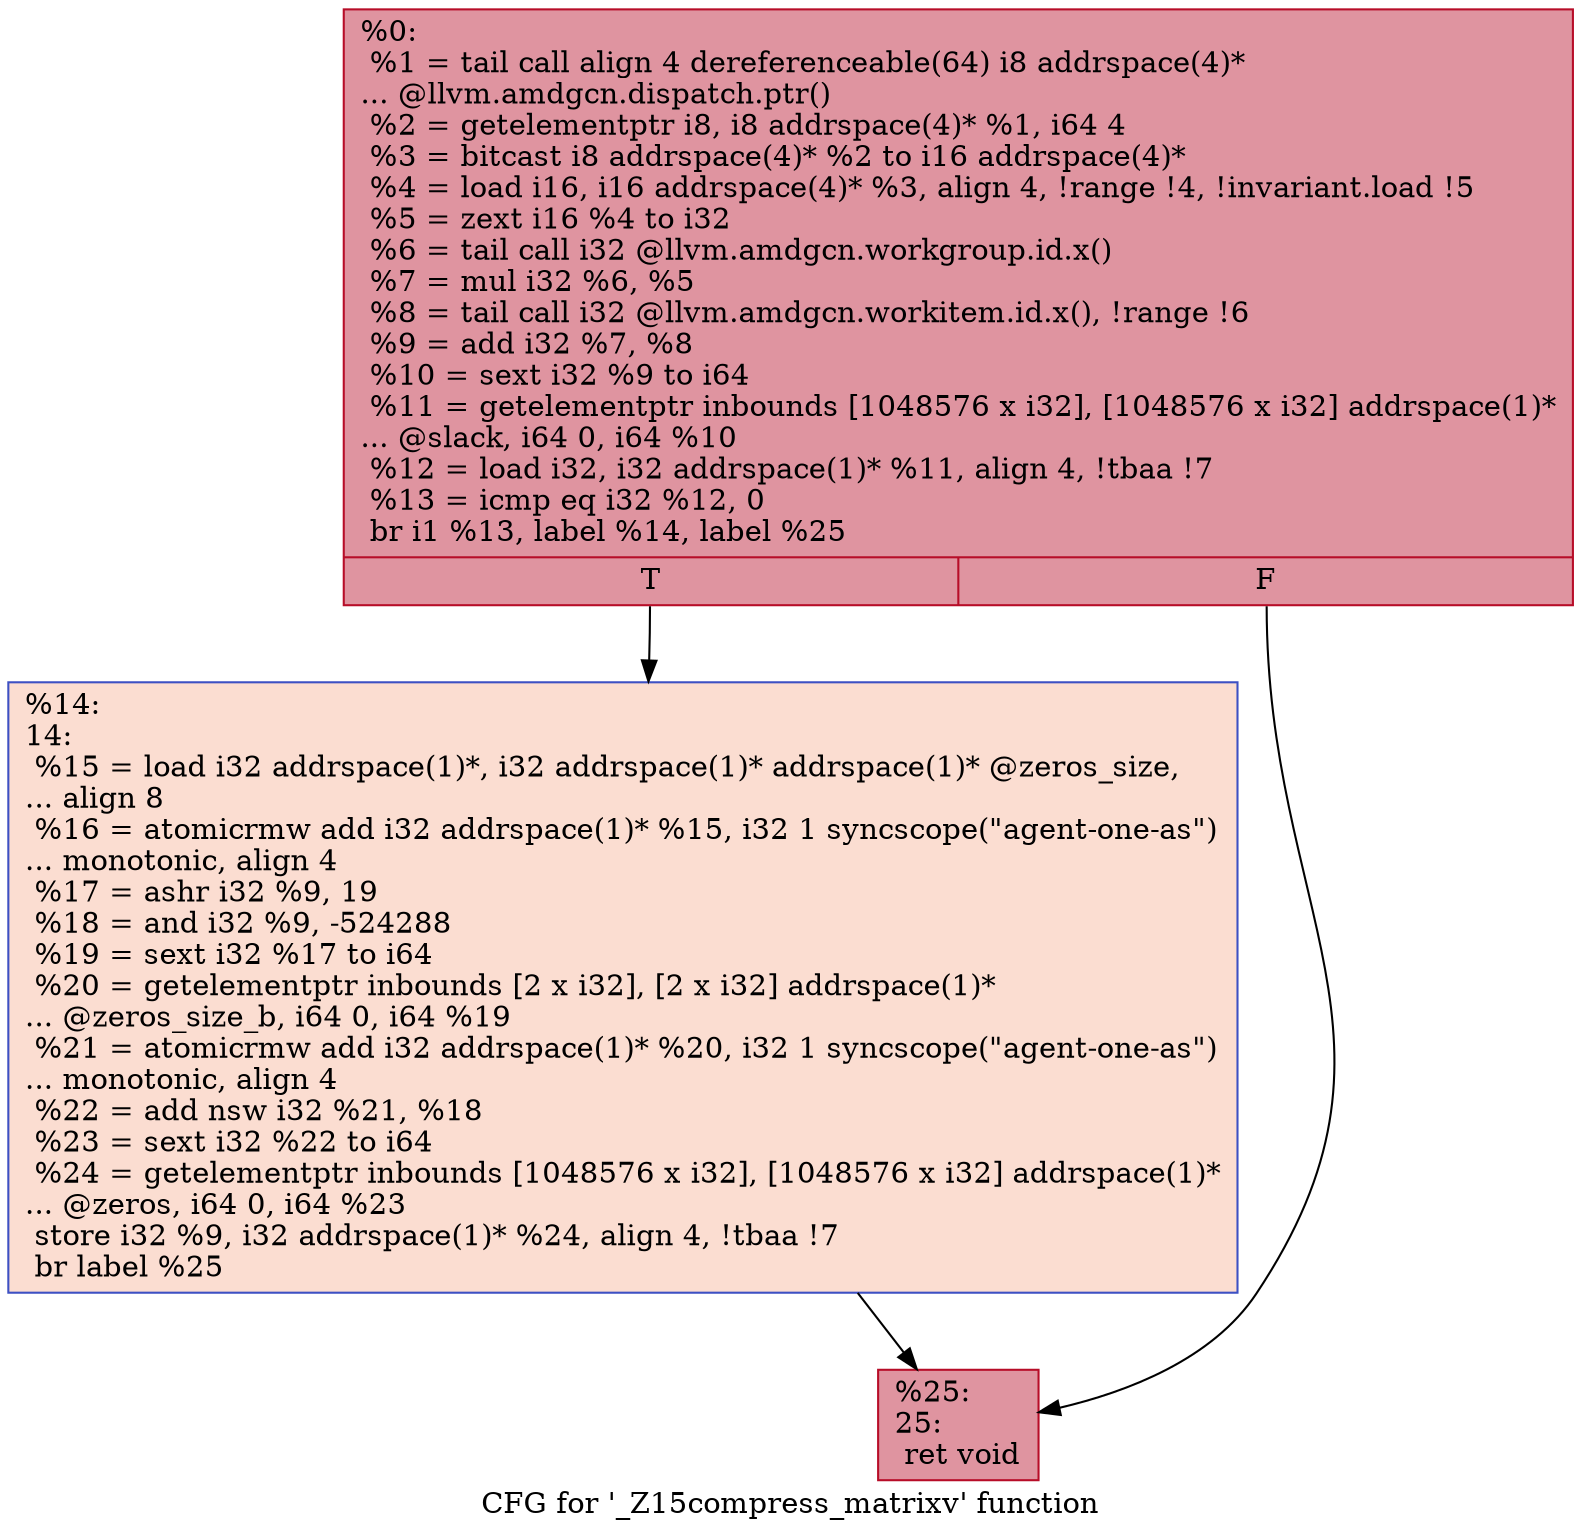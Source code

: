 digraph "CFG for '_Z15compress_matrixv' function" {
	label="CFG for '_Z15compress_matrixv' function";

	Node0x5784af0 [shape=record,color="#b70d28ff", style=filled, fillcolor="#b70d2870",label="{%0:\l  %1 = tail call align 4 dereferenceable(64) i8 addrspace(4)*\l... @llvm.amdgcn.dispatch.ptr()\l  %2 = getelementptr i8, i8 addrspace(4)* %1, i64 4\l  %3 = bitcast i8 addrspace(4)* %2 to i16 addrspace(4)*\l  %4 = load i16, i16 addrspace(4)* %3, align 4, !range !4, !invariant.load !5\l  %5 = zext i16 %4 to i32\l  %6 = tail call i32 @llvm.amdgcn.workgroup.id.x()\l  %7 = mul i32 %6, %5\l  %8 = tail call i32 @llvm.amdgcn.workitem.id.x(), !range !6\l  %9 = add i32 %7, %8\l  %10 = sext i32 %9 to i64\l  %11 = getelementptr inbounds [1048576 x i32], [1048576 x i32] addrspace(1)*\l... @slack, i64 0, i64 %10\l  %12 = load i32, i32 addrspace(1)* %11, align 4, !tbaa !7\l  %13 = icmp eq i32 %12, 0\l  br i1 %13, label %14, label %25\l|{<s0>T|<s1>F}}"];
	Node0x5784af0:s0 -> Node0x5788c60;
	Node0x5784af0:s1 -> Node0x57897e0;
	Node0x5788c60 [shape=record,color="#3d50c3ff", style=filled, fillcolor="#f7b39670",label="{%14:\l14:                                               \l  %15 = load i32 addrspace(1)*, i32 addrspace(1)* addrspace(1)* @zeros_size,\l... align 8\l  %16 = atomicrmw add i32 addrspace(1)* %15, i32 1 syncscope(\"agent-one-as\")\l... monotonic, align 4\l  %17 = ashr i32 %9, 19\l  %18 = and i32 %9, -524288\l  %19 = sext i32 %17 to i64\l  %20 = getelementptr inbounds [2 x i32], [2 x i32] addrspace(1)*\l... @zeros_size_b, i64 0, i64 %19\l  %21 = atomicrmw add i32 addrspace(1)* %20, i32 1 syncscope(\"agent-one-as\")\l... monotonic, align 4\l  %22 = add nsw i32 %21, %18\l  %23 = sext i32 %22 to i64\l  %24 = getelementptr inbounds [1048576 x i32], [1048576 x i32] addrspace(1)*\l... @zeros, i64 0, i64 %23\l  store i32 %9, i32 addrspace(1)* %24, align 4, !tbaa !7\l  br label %25\l}"];
	Node0x5788c60 -> Node0x57897e0;
	Node0x57897e0 [shape=record,color="#b70d28ff", style=filled, fillcolor="#b70d2870",label="{%25:\l25:                                               \l  ret void\l}"];
}
